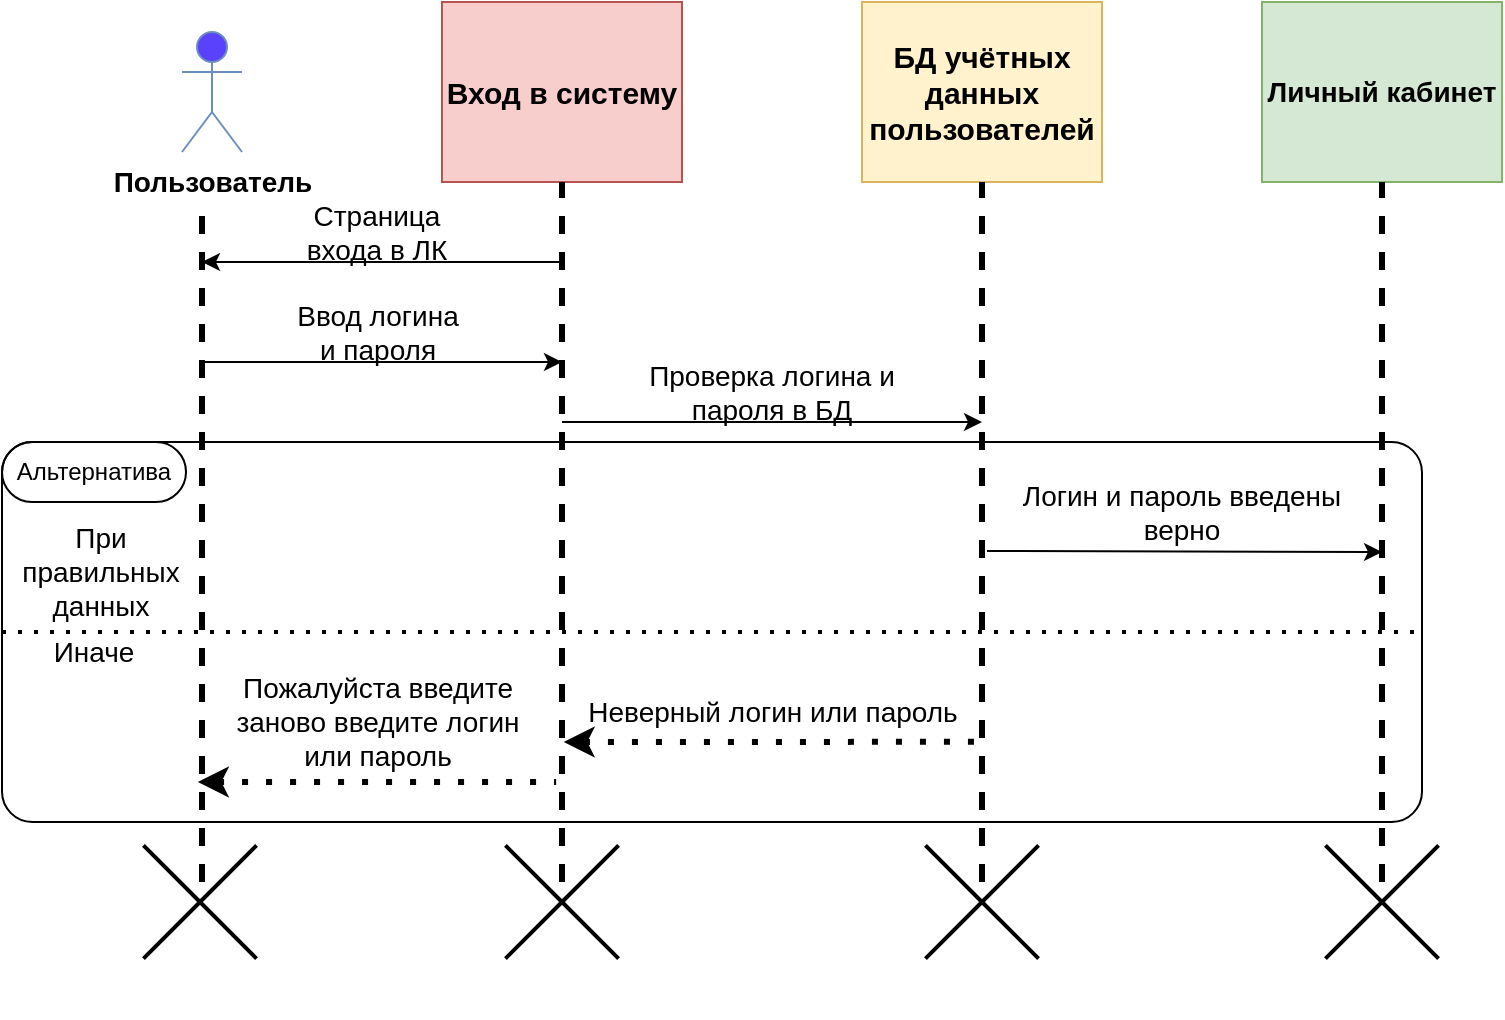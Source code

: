 <mxfile version="21.7.5" type="device">
  <diagram name="Страница — 1" id="qRKWk5k4PNJZ2o2MT02A">
    <mxGraphModel dx="1050" dy="581" grid="1" gridSize="10" guides="1" tooltips="1" connect="1" arrows="1" fold="1" page="1" pageScale="1" pageWidth="827" pageHeight="1169" math="0" shadow="0">
      <root>
        <mxCell id="0" />
        <mxCell id="1" parent="0" />
        <mxCell id="gEIvNniv851jba140Hr4-2" value="Вход в систему" style="rounded=0;whiteSpace=wrap;html=1;fontSize=15;fillColor=#f8cecc;strokeColor=#b85450;fontStyle=1" vertex="1" parent="1">
          <mxGeometry x="310" y="80" width="120" height="90" as="geometry" />
        </mxCell>
        <mxCell id="gEIvNniv851jba140Hr4-3" value="БД учётных данных пользователей" style="rounded=0;whiteSpace=wrap;html=1;fontSize=15;fillColor=#fff2cc;strokeColor=#d6b656;fontStyle=1" vertex="1" parent="1">
          <mxGeometry x="520" y="80" width="120" height="90" as="geometry" />
        </mxCell>
        <mxCell id="gEIvNniv851jba140Hr4-4" value="Личный кабинет" style="rounded=0;whiteSpace=wrap;html=1;fontSize=14;fillColor=#d5e8d4;strokeColor=#82b366;fontStyle=1" vertex="1" parent="1">
          <mxGeometry x="720" y="80" width="120" height="90" as="geometry" />
        </mxCell>
        <mxCell id="gEIvNniv851jba140Hr4-5" value="Пользователь" style="shape=umlActor;verticalLabelPosition=bottom;verticalAlign=top;html=1;outlineConnect=0;fillColor=#5A42FC;strokeColor=#6c8ebf;fontSize=14;fontStyle=1" vertex="1" parent="1">
          <mxGeometry x="180" y="95" width="30" height="60" as="geometry" />
        </mxCell>
        <mxCell id="gEIvNniv851jba140Hr4-6" value="" style="endArrow=none;dashed=1;html=1;strokeWidth=3;rounded=0;entryX=0.5;entryY=1;entryDx=0;entryDy=0;jumpSize=8;" edge="1" parent="1" target="gEIvNniv851jba140Hr4-2">
          <mxGeometry width="50" height="50" relative="1" as="geometry">
            <mxPoint x="370" y="520" as="sourcePoint" />
            <mxPoint x="440" y="250" as="targetPoint" />
          </mxGeometry>
        </mxCell>
        <mxCell id="gEIvNniv851jba140Hr4-7" value="" style="endArrow=none;dashed=1;html=1;strokeWidth=3;rounded=0;jumpSize=8;" edge="1" parent="1" target="gEIvNniv851jba140Hr4-3">
          <mxGeometry width="50" height="50" relative="1" as="geometry">
            <mxPoint x="580" y="520" as="sourcePoint" />
            <mxPoint x="580" y="170" as="targetPoint" />
          </mxGeometry>
        </mxCell>
        <mxCell id="gEIvNniv851jba140Hr4-8" value="" style="endArrow=none;dashed=1;html=1;strokeWidth=3;rounded=0;exitX=0.396;exitY=0.866;exitDx=0;exitDy=0;exitPerimeter=0;jumpSize=8;" edge="1" parent="1" target="gEIvNniv851jba140Hr4-9">
          <mxGeometry width="50" height="50" relative="1" as="geometry">
            <mxPoint x="790" y="490" as="sourcePoint" />
            <mxPoint x="791" y="170" as="targetPoint" />
          </mxGeometry>
        </mxCell>
        <mxCell id="gEIvNniv851jba140Hr4-9" value="" style="rounded=1;whiteSpace=wrap;html=1;fillColor=none;arcSize=8;" vertex="1" parent="1">
          <mxGeometry x="90" y="300" width="710" height="190" as="geometry" />
        </mxCell>
        <mxCell id="gEIvNniv851jba140Hr4-10" value="" style="endArrow=none;dashed=1;html=1;strokeWidth=3;rounded=0;jumpSize=8;" edge="1" parent="1">
          <mxGeometry width="50" height="50" relative="1" as="geometry">
            <mxPoint x="780" y="520" as="sourcePoint" />
            <mxPoint x="780" y="170" as="targetPoint" />
          </mxGeometry>
        </mxCell>
        <mxCell id="gEIvNniv851jba140Hr4-11" value="" style="endArrow=none;dashed=1;html=1;strokeWidth=3;rounded=0;entryX=0.5;entryY=1;entryDx=0;entryDy=0;jumpSize=8;" edge="1" parent="1">
          <mxGeometry width="50" height="50" relative="1" as="geometry">
            <mxPoint x="190" y="520" as="sourcePoint" />
            <mxPoint x="190" y="180" as="targetPoint" />
          </mxGeometry>
        </mxCell>
        <mxCell id="gEIvNniv851jba140Hr4-12" value="" style="endArrow=none;dashed=1;html=1;dashPattern=1 3;strokeWidth=3;rounded=0;entryX=0.69;entryY=0.789;entryDx=0;entryDy=0;entryPerimeter=0;startArrow=classic;startFill=1;" edge="1" parent="1" target="gEIvNniv851jba140Hr4-9">
          <mxGeometry width="50" height="50" relative="1" as="geometry">
            <mxPoint x="370.864" y="450" as="sourcePoint" />
            <mxPoint x="369.14" y="400" as="targetPoint" />
          </mxGeometry>
        </mxCell>
        <mxCell id="gEIvNniv851jba140Hr4-13" value="Неверный логин или пароль" style="text;html=1;strokeColor=none;fillColor=none;align=center;verticalAlign=middle;whiteSpace=wrap;rounded=0;fontSize=14;" vertex="1" parent="1">
          <mxGeometry x="377.5" y="420" width="195" height="30" as="geometry" />
        </mxCell>
        <mxCell id="gEIvNniv851jba140Hr4-14" value="Пожалуйста введите заново введите логин или пароль" style="text;html=1;strokeColor=none;fillColor=none;align=center;verticalAlign=middle;whiteSpace=wrap;rounded=0;fontSize=14;" vertex="1" parent="1">
          <mxGeometry x="192.5" y="400" width="170" height="80" as="geometry" />
        </mxCell>
        <mxCell id="gEIvNniv851jba140Hr4-15" value="Альтернатива" style="rounded=1;whiteSpace=wrap;html=1;fillColor=none;arcSize=50;" vertex="1" parent="1">
          <mxGeometry x="90" y="300" width="92" height="30" as="geometry" />
        </mxCell>
        <mxCell id="gEIvNniv851jba140Hr4-16" value="Иначе" style="text;html=1;strokeColor=none;fillColor=none;align=center;verticalAlign=middle;whiteSpace=wrap;rounded=0;fontSize=14;" vertex="1" parent="1">
          <mxGeometry x="106" y="390" width="60" height="30" as="geometry" />
        </mxCell>
        <mxCell id="gEIvNniv851jba140Hr4-17" value="Ввод логина и пароля" style="text;html=1;strokeColor=none;fillColor=none;align=center;verticalAlign=middle;whiteSpace=wrap;rounded=0;fontSize=14;" vertex="1" parent="1">
          <mxGeometry x="232.5" y="230" width="90" height="30" as="geometry" />
        </mxCell>
        <mxCell id="gEIvNniv851jba140Hr4-18" value="Страница входа в ЛК" style="text;html=1;strokeColor=none;fillColor=none;align=center;verticalAlign=middle;whiteSpace=wrap;rounded=0;fontSize=14;" vertex="1" parent="1">
          <mxGeometry x="226.25" y="180" width="102.5" height="30" as="geometry" />
        </mxCell>
        <mxCell id="gEIvNniv851jba140Hr4-19" value="Проверка логина и пароля в БД" style="text;html=1;strokeColor=none;fillColor=none;align=center;verticalAlign=middle;whiteSpace=wrap;rounded=0;fontSize=14;" vertex="1" parent="1">
          <mxGeometry x="405" y="260" width="140" height="30" as="geometry" />
        </mxCell>
        <mxCell id="gEIvNniv851jba140Hr4-20" value="Логин и пароль введены верно" style="text;html=1;strokeColor=none;fillColor=none;align=center;verticalAlign=middle;whiteSpace=wrap;rounded=0;fontSize=14;" vertex="1" parent="1">
          <mxGeometry x="590" y="320" width="180" height="30" as="geometry" />
        </mxCell>
        <mxCell id="gEIvNniv851jba140Hr4-21" value="При правильных данных" style="text;html=1;strokeColor=none;fillColor=none;align=center;verticalAlign=middle;whiteSpace=wrap;rounded=0;fontSize=14;" vertex="1" parent="1">
          <mxGeometry x="99" y="340" width="81" height="50" as="geometry" />
        </mxCell>
        <mxCell id="gEIvNniv851jba140Hr4-22" value="" style="endArrow=classic;html=1;rounded=0;" edge="1" parent="1">
          <mxGeometry width="50" height="50" relative="1" as="geometry">
            <mxPoint x="370" y="210" as="sourcePoint" />
            <mxPoint x="190" y="210" as="targetPoint" />
          </mxGeometry>
        </mxCell>
        <mxCell id="gEIvNniv851jba140Hr4-23" value="" style="endArrow=classic;html=1;rounded=0;" edge="1" parent="1">
          <mxGeometry width="50" height="50" relative="1" as="geometry">
            <mxPoint x="190" y="260" as="sourcePoint" />
            <mxPoint x="370" y="260" as="targetPoint" />
          </mxGeometry>
        </mxCell>
        <mxCell id="gEIvNniv851jba140Hr4-24" value="" style="endArrow=classic;html=1;rounded=0;" edge="1" parent="1">
          <mxGeometry width="50" height="50" relative="1" as="geometry">
            <mxPoint x="370" y="290" as="sourcePoint" />
            <mxPoint x="580" y="290" as="targetPoint" />
          </mxGeometry>
        </mxCell>
        <mxCell id="gEIvNniv851jba140Hr4-25" value="" style="endArrow=classic;html=1;rounded=0;" edge="1" parent="1">
          <mxGeometry width="50" height="50" relative="1" as="geometry">
            <mxPoint x="582.5" y="354.5" as="sourcePoint" />
            <mxPoint x="780" y="355" as="targetPoint" />
          </mxGeometry>
        </mxCell>
        <mxCell id="gEIvNniv851jba140Hr4-26" value="" style="endArrow=none;dashed=1;html=1;dashPattern=1 3;strokeWidth=2;rounded=0;exitX=0;exitY=0.5;exitDx=0;exitDy=0;entryX=1;entryY=0.5;entryDx=0;entryDy=0;" edge="1" parent="1" source="gEIvNniv851jba140Hr4-9" target="gEIvNniv851jba140Hr4-9">
          <mxGeometry width="50" height="50" relative="1" as="geometry">
            <mxPoint x="390" y="300" as="sourcePoint" />
            <mxPoint x="440" y="250" as="targetPoint" />
          </mxGeometry>
        </mxCell>
        <mxCell id="gEIvNniv851jba140Hr4-27" value="" style="endArrow=none;dashed=1;html=1;dashPattern=1 3;strokeWidth=3;rounded=0;entryX=0.69;entryY=0.789;entryDx=0;entryDy=0;entryPerimeter=0;startArrow=classic;startFill=1;" edge="1" parent="1">
          <mxGeometry width="50" height="50" relative="1" as="geometry">
            <mxPoint x="187.93" y="470" as="sourcePoint" />
            <mxPoint x="367.07" y="470" as="targetPoint" />
          </mxGeometry>
        </mxCell>
        <mxCell id="gEIvNniv851jba140Hr4-28" value="" style="shape=cross;whiteSpace=wrap;html=1;rotation=45;size=0;strokeWidth=2;" vertex="1" parent="1">
          <mxGeometry x="149" y="490" width="80" height="80" as="geometry" />
        </mxCell>
        <mxCell id="gEIvNniv851jba140Hr4-29" value="" style="shape=cross;whiteSpace=wrap;html=1;rotation=45;size=0;strokeWidth=2;" vertex="1" parent="1">
          <mxGeometry x="330" y="490" width="80" height="80" as="geometry" />
        </mxCell>
        <mxCell id="gEIvNniv851jba140Hr4-30" value="" style="shape=cross;whiteSpace=wrap;html=1;rotation=45;size=0;strokeWidth=2;" vertex="1" parent="1">
          <mxGeometry x="540" y="490" width="80" height="80" as="geometry" />
        </mxCell>
        <mxCell id="gEIvNniv851jba140Hr4-31" value="" style="shape=cross;whiteSpace=wrap;html=1;rotation=45;size=0;strokeWidth=2;" vertex="1" parent="1">
          <mxGeometry x="740" y="490" width="80" height="80" as="geometry" />
        </mxCell>
      </root>
    </mxGraphModel>
  </diagram>
</mxfile>
